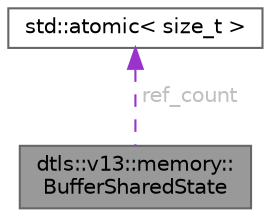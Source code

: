 digraph "dtls::v13::memory::BufferSharedState"
{
 // LATEX_PDF_SIZE
  bgcolor="transparent";
  edge [fontname=Helvetica,fontsize=10,labelfontname=Helvetica,labelfontsize=10];
  node [fontname=Helvetica,fontsize=10,shape=box,height=0.2,width=0.4];
  Node1 [id="Node000001",label="dtls::v13::memory::\lBufferSharedState",height=0.2,width=0.4,color="gray40", fillcolor="grey60", style="filled", fontcolor="black",tooltip=" "];
  Node2 -> Node1 [id="edge1_Node000001_Node000002",dir="back",color="darkorchid3",style="dashed",tooltip=" ",label=" ref_count",fontcolor="grey" ];
  Node2 [id="Node000002",label="std::atomic\< size_t \>",height=0.2,width=0.4,color="gray40", fillcolor="white", style="filled",tooltip=" "];
}
